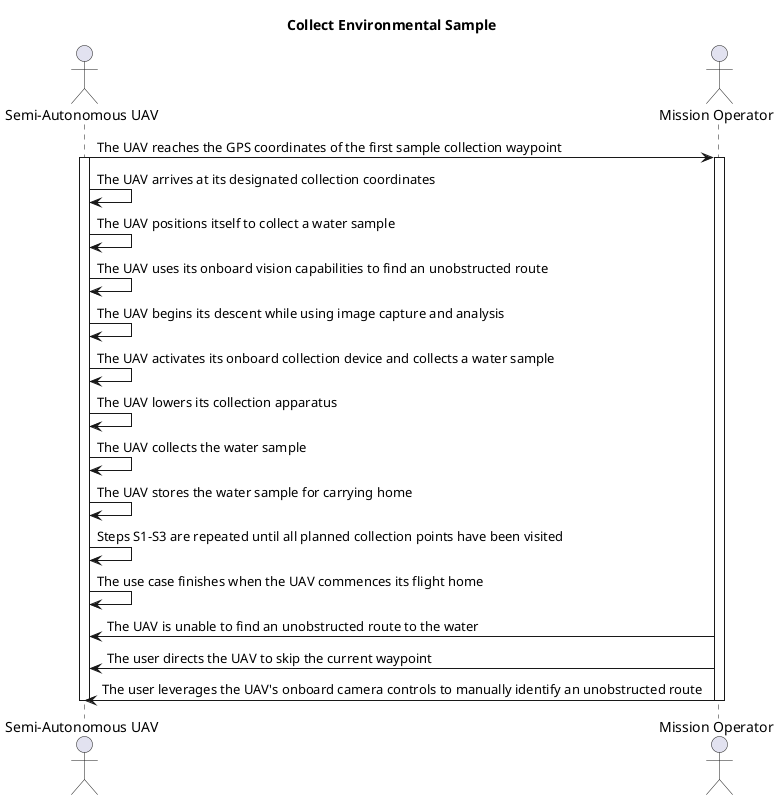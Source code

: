 @startuml
title "Collect Environmental Sample"

actor "Semi-Autonomous UAV" as UAV
actor "Mission Operator" as Operator

UAV -> Operator: The UAV reaches the GPS coordinates of the first sample collection waypoint
activate UAV
activate Operator

UAV -> UAV: The UAV arrives at its designated collection coordinates
UAV -> UAV: The UAV positions itself to collect a water sample
UAV -> UAV: The UAV uses its onboard vision capabilities to find an unobstructed route
UAV -> UAV: The UAV begins its descent while using image capture and analysis
UAV -> UAV: The UAV activates its onboard collection device and collects a water sample
UAV -> UAV: The UAV lowers its collection apparatus
UAV -> UAV: The UAV collects the water sample
UAV -> UAV: The UAV stores the water sample for carrying home
UAV -> UAV: Steps S1-S3 are repeated until all planned collection points have been visited
UAV -> UAV: The use case finishes when the UAV commences its flight home

Operator -> UAV: The UAV is unable to find an unobstructed route to the water
Operator -> UAV: The user directs the UAV to skip the current waypoint
Operator -> UAV: The user leverages the UAV's onboard camera controls to manually identify an unobstructed route

deactivate UAV
deactivate Operator
@enduml
